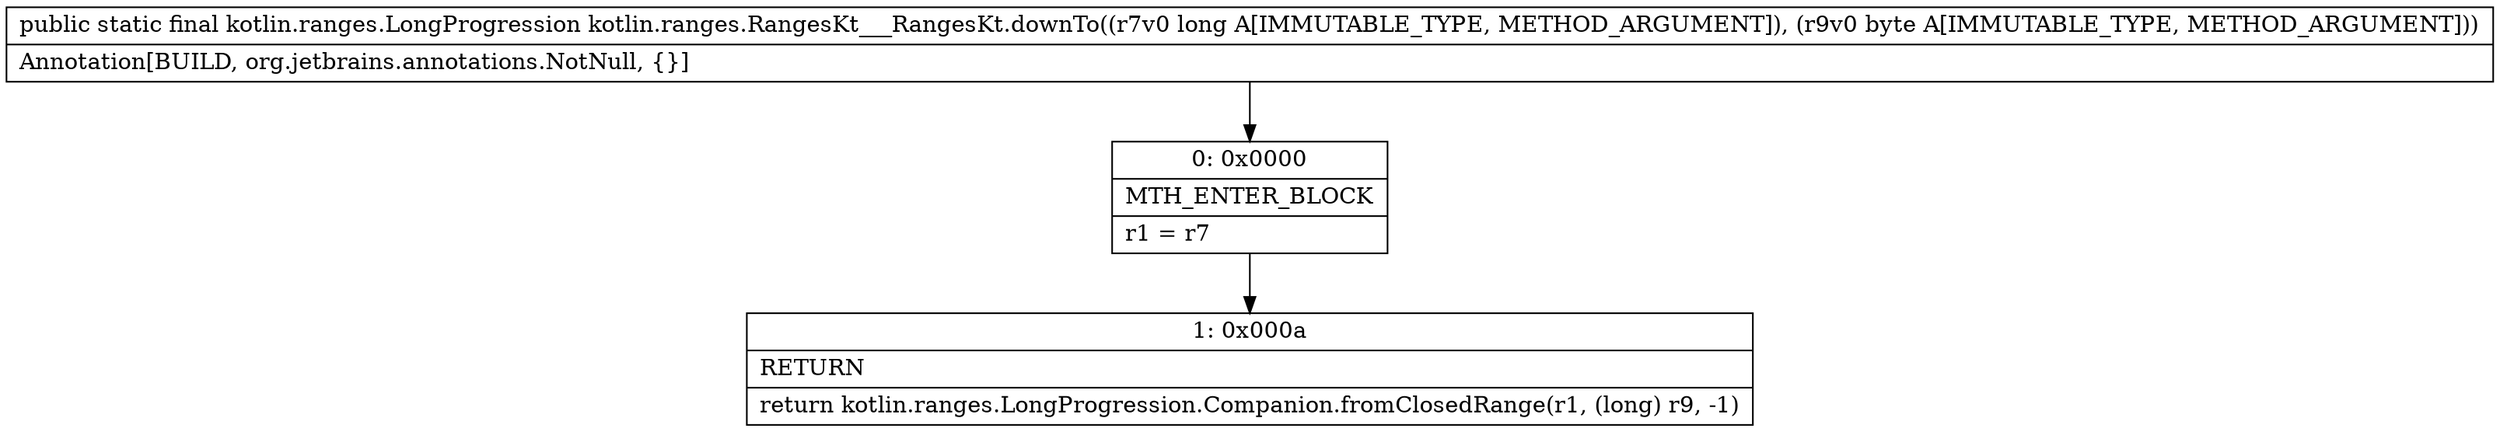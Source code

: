 digraph "CFG forkotlin.ranges.RangesKt___RangesKt.downTo(JB)Lkotlin\/ranges\/LongProgression;" {
Node_0 [shape=record,label="{0\:\ 0x0000|MTH_ENTER_BLOCK\l|r1 = r7\l}"];
Node_1 [shape=record,label="{1\:\ 0x000a|RETURN\l|return kotlin.ranges.LongProgression.Companion.fromClosedRange(r1, (long) r9, \-1)\l}"];
MethodNode[shape=record,label="{public static final kotlin.ranges.LongProgression kotlin.ranges.RangesKt___RangesKt.downTo((r7v0 long A[IMMUTABLE_TYPE, METHOD_ARGUMENT]), (r9v0 byte A[IMMUTABLE_TYPE, METHOD_ARGUMENT]))  | Annotation[BUILD, org.jetbrains.annotations.NotNull, \{\}]\l}"];
MethodNode -> Node_0;
Node_0 -> Node_1;
}

